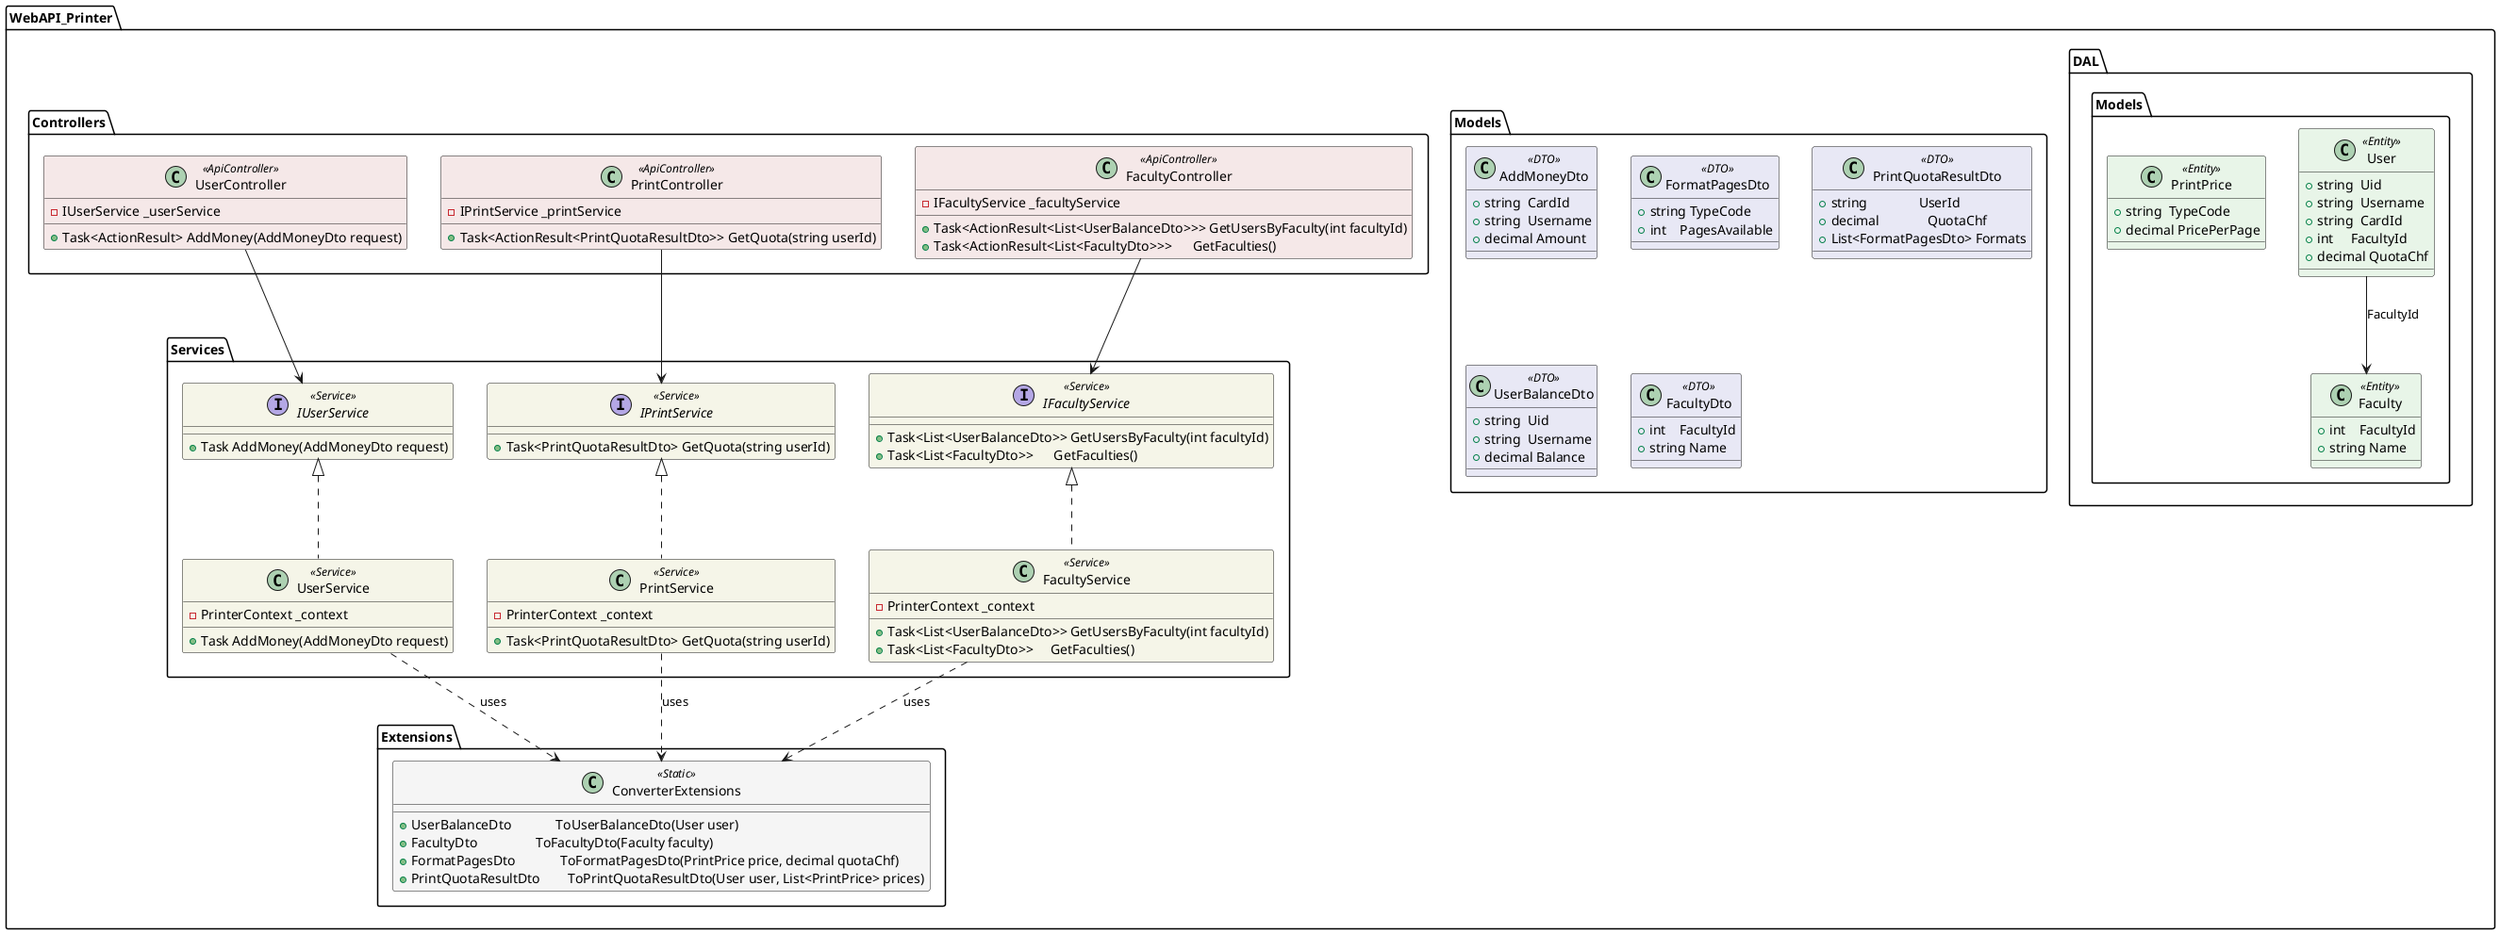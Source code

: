 @startuml Printer - Full Architecture with Mapper Extensions

!define ENTITY_COLOR #E8F5E8
!define DTO_COLOR    #E8E8F5
!define CONTROLLER_COLOR #F5E8E8
!define SERVICE_COLOR    #F5F5E8
!define EXTENSION_COLOR  #F5F5F5

' ==== DAL Layer ==== 
package "WebAPI_Printer.DAL.Models" {
    class User <<Entity>> ENTITY_COLOR {
        + string  Uid
        + string  Username
        + string  CardId
        + int     FacultyId
        + decimal QuotaChf
    }

    class Faculty <<Entity>> ENTITY_COLOR {
        + int    FacultyId
        + string Name
    }

    class PrintPrice <<Entity>> ENTITY_COLOR {
        + string  TypeCode
        + decimal PricePerPage
    }
}

User       -->  Faculty      : FacultyId

' ==== API DTOs ==== 
package "WebAPI_Printer.Models" {
    class AddMoneyDto <<DTO>> DTO_COLOR {
        + string  CardId
        + string  Username
        + decimal Amount
    }

    class FormatPagesDto <<DTO>> DTO_COLOR {
        + string TypeCode
        + int    PagesAvailable
    }

    class PrintQuotaResultDto <<DTO>> DTO_COLOR {
        + string               UserId
        + decimal              QuotaChf
        + List<FormatPagesDto> Formats
    }

    class UserBalanceDto <<DTO>> DTO_COLOR {
        + string  Uid
        + string  Username
        + decimal Balance
    }

    class FacultyDto <<DTO>> DTO_COLOR {
        + int    FacultyId
        + string Name
    }
}

' ==== Mapper Extensions ==== 
package "WebAPI_Printer.Extensions" {
    class ConverterExtensions <<Static>> EXTENSION_COLOR {
        + UserBalanceDto             ToUserBalanceDto(User user)
        + FacultyDto                 ToFacultyDto(Faculty faculty)
        + FormatPagesDto             ToFormatPagesDto(PrintPrice price, decimal quotaChf)
        + PrintQuotaResultDto        ToPrintQuotaResultDto(User user, List<PrintPrice> prices)
    }
}

' ==== Service Layer ==== 
package "WebAPI_Printer.Services" {
    interface IUserService <<Service>> SERVICE_COLOR {
        + Task AddMoney(AddMoneyDto request)
    }
    class UserService <<Service>> SERVICE_COLOR {
        - PrinterContext _context
        + Task AddMoney(AddMoneyDto request)
    }
    IUserService <|.. UserService

    interface IPrintService <<Service>> SERVICE_COLOR {
        + Task<PrintQuotaResultDto> GetQuota(string userId)
    }
    class PrintService <<Service>> SERVICE_COLOR {
        - PrinterContext _context
        + Task<PrintQuotaResultDto> GetQuota(string userId)
    }
    IPrintService <|.. PrintService

    interface IFacultyService <<Service>> SERVICE_COLOR {
        + Task<List<UserBalanceDto>> GetUsersByFaculty(int facultyId)
        + Task<List<FacultyDto>>      GetFaculties()
    }
    class FacultyService <<Service>> SERVICE_COLOR {
        - PrinterContext _context
        + Task<List<UserBalanceDto>> GetUsersByFaculty(int facultyId)
        + Task<List<FacultyDto>>     GetFaculties()
    }
    IFacultyService <|.. FacultyService
}

' Mapper usage arrows
UserService ..> ConverterExtensions : "uses"
PrintService ..> ConverterExtensions : "uses"
FacultyService ..> ConverterExtensions : "uses"

' ==== Controller Layer ==== 
package "WebAPI_Printer.Controllers" {
    class UserController <<ApiController>> CONTROLLER_COLOR {
        - IUserService _userService
        + Task<ActionResult> AddMoney(AddMoneyDto request)
    }

    class PrintController <<ApiController>> CONTROLLER_COLOR {
        - IPrintService _printService
        + Task<ActionResult<PrintQuotaResultDto>> GetQuota(string userId)
    }

    class FacultyController <<ApiController>> CONTROLLER_COLOR {
        - IFacultyService _facultyService
        + Task<ActionResult<List<UserBalanceDto>>> GetUsersByFaculty(int facultyId)
        + Task<ActionResult<List<FacultyDto>>>      GetFaculties()
    }
}

UserController    --> IUserService
PrintController   --> IPrintService  
FacultyController --> IFacultyService

@enduml
